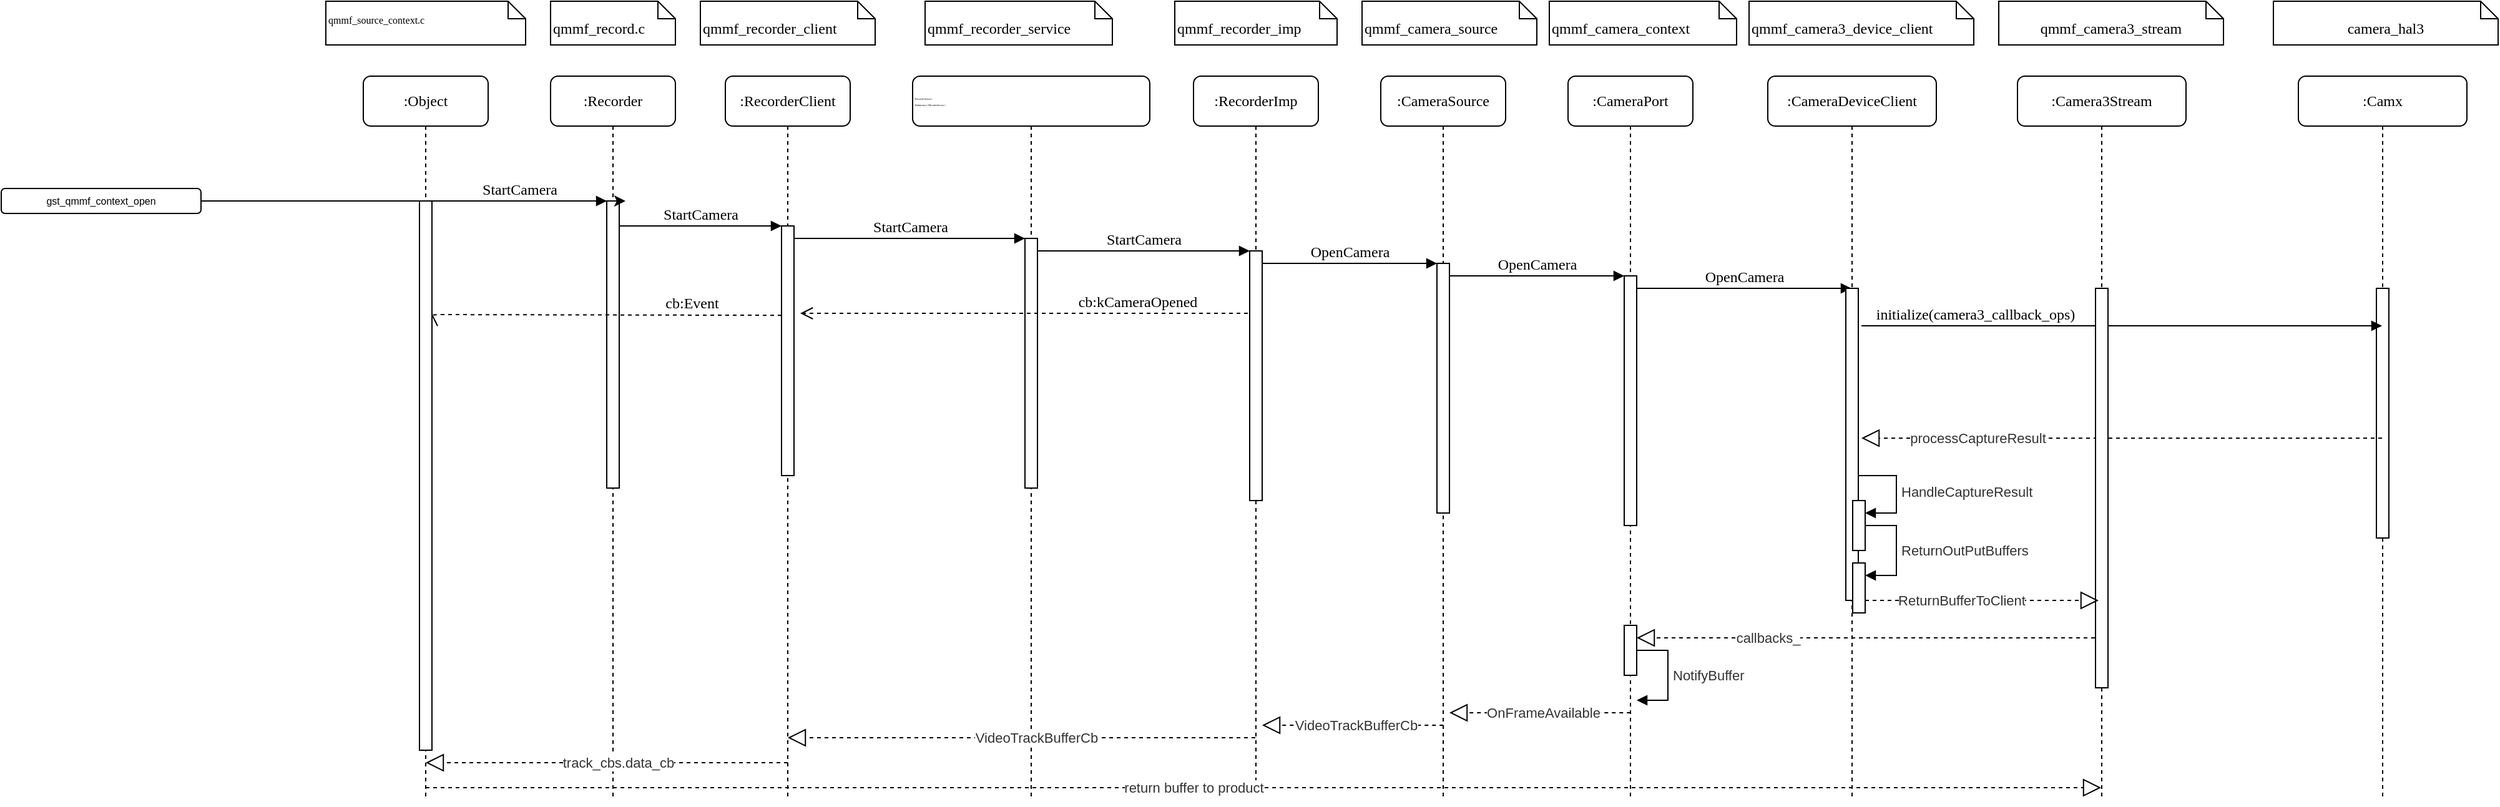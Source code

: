 <mxfile version="20.8.23" type="github">
  <diagram name="Page-1" id="13e1069c-82ec-6db2-03f1-153e76fe0fe0">
    <mxGraphModel dx="2534" dy="834" grid="1" gridSize="10" guides="1" tooltips="1" connect="1" arrows="1" fold="1" page="1" pageScale="1" pageWidth="1100" pageHeight="850" background="none" math="0" shadow="0">
      <root>
        <mxCell id="0" />
        <mxCell id="1" parent="0" />
        <mxCell id="7baba1c4bc27f4b0-2" value=":Recorder" style="shape=umlLifeline;perimeter=lifelinePerimeter;whiteSpace=wrap;html=1;container=1;collapsible=0;recursiveResize=0;outlineConnect=0;rounded=1;shadow=0;comic=0;labelBackgroundColor=none;strokeWidth=1;fontFamily=Verdana;fontSize=12;align=center;" parent="1" vertex="1">
          <mxGeometry x="-30" y="90" width="100" height="580" as="geometry" />
        </mxCell>
        <mxCell id="7baba1c4bc27f4b0-10" value="" style="html=1;points=[];perimeter=orthogonalPerimeter;rounded=0;shadow=0;comic=0;labelBackgroundColor=none;strokeWidth=1;fontFamily=Verdana;fontSize=12;align=center;" parent="7baba1c4bc27f4b0-2" vertex="1">
          <mxGeometry x="45" y="100" width="10" height="230" as="geometry" />
        </mxCell>
        <mxCell id="iy7BLxSKBUo0kFP7QP4m-23" value="cb:Event" style="html=1;verticalAlign=bottom;endArrow=open;dashed=1;endSize=8;labelBackgroundColor=none;fontFamily=Verdana;fontSize=12;edgeStyle=elbowEdgeStyle;elbow=vertical;exitX=0;exitY=0.358;exitDx=0;exitDy=0;exitPerimeter=0;" parent="7baba1c4bc27f4b0-2" source="7baba1c4bc27f4b0-13" edge="1">
          <mxGeometry x="-0.481" relative="1" as="geometry">
            <mxPoint x="-95" y="190" as="targetPoint" />
            <Array as="points" />
            <mxPoint x="270" y="190" as="sourcePoint" />
            <mxPoint as="offset" />
          </mxGeometry>
        </mxCell>
        <mxCell id="7baba1c4bc27f4b0-3" value=":RecorderClient" style="shape=umlLifeline;perimeter=lifelinePerimeter;whiteSpace=wrap;html=1;container=1;collapsible=0;recursiveResize=0;outlineConnect=0;rounded=1;shadow=0;comic=0;labelBackgroundColor=none;strokeWidth=1;fontFamily=Verdana;fontSize=12;align=center;" parent="1" vertex="1">
          <mxGeometry x="110" y="90" width="100" height="580" as="geometry" />
        </mxCell>
        <mxCell id="7baba1c4bc27f4b0-13" value="" style="html=1;points=[];perimeter=orthogonalPerimeter;rounded=0;shadow=0;comic=0;labelBackgroundColor=none;strokeWidth=1;fontFamily=Verdana;fontSize=12;align=center;" parent="7baba1c4bc27f4b0-3" vertex="1">
          <mxGeometry x="45" y="120" width="10" height="200" as="geometry" />
        </mxCell>
        <mxCell id="oGo6HksdFG2CbkmMa-SZ-24" value="" style="endArrow=block;dashed=1;endFill=0;endSize=12;html=1;rounded=0;fontSize=11;fontColor=#333333;" parent="7baba1c4bc27f4b0-3" target="7baba1c4bc27f4b0-8" edge="1">
          <mxGeometry width="160" relative="1" as="geometry">
            <mxPoint x="50" y="550" as="sourcePoint" />
            <mxPoint x="-235" y="550" as="targetPoint" />
            <Array as="points" />
          </mxGeometry>
        </mxCell>
        <mxCell id="oGo6HksdFG2CbkmMa-SZ-25" value="track_cbs.data_cb" style="edgeLabel;html=1;align=center;verticalAlign=middle;resizable=0;points=[];fontSize=11;fontColor=#333333;" parent="oGo6HksdFG2CbkmMa-SZ-24" vertex="1" connectable="0">
          <mxGeometry x="-0.079" relative="1" as="geometry">
            <mxPoint x="-3" as="offset" />
          </mxGeometry>
        </mxCell>
        <mxCell id="7baba1c4bc27f4b0-4" value="&lt;p style=&quot;font-size: 2px;&quot;&gt;RecorderService:&lt;/p&gt;&lt;p style=&quot;font-size: 2px;&quot;&gt;BnInterface&amp;lt;IRcoiderService&amp;gt;&lt;/p&gt;" style="shape=umlLifeline;perimeter=lifelinePerimeter;whiteSpace=wrap;html=1;container=1;collapsible=0;recursiveResize=0;outlineConnect=0;rounded=1;shadow=0;comic=0;labelBackgroundColor=none;strokeWidth=1;fontFamily=Verdana;fontSize=2;align=left;" parent="1" vertex="1">
          <mxGeometry x="260" y="90" width="190" height="580" as="geometry" />
        </mxCell>
        <mxCell id="iy7BLxSKBUo0kFP7QP4m-6" value="" style="html=1;points=[];perimeter=orthogonalPerimeter;rounded=0;shadow=0;comic=0;labelBackgroundColor=none;strokeWidth=1;fontFamily=Verdana;fontSize=12;align=center;" parent="7baba1c4bc27f4b0-4" vertex="1">
          <mxGeometry x="90" y="130" width="10" height="200" as="geometry" />
        </mxCell>
        <mxCell id="iy7BLxSKBUo0kFP7QP4m-10" value="StartCamera" style="html=1;verticalAlign=bottom;endArrow=block;labelBackgroundColor=none;fontFamily=Verdana;fontSize=12;edgeStyle=elbowEdgeStyle;elbow=vertical;entryX=0;entryY=0;entryDx=0;entryDy=0;entryPerimeter=0;" parent="7baba1c4bc27f4b0-4" target="iy7BLxSKBUo0kFP7QP4m-9" edge="1">
          <mxGeometry relative="1" as="geometry">
            <mxPoint x="100" y="140" as="sourcePoint" />
            <Array as="points" />
            <mxPoint x="285" y="140" as="targetPoint" />
            <mxPoint as="offset" />
          </mxGeometry>
        </mxCell>
        <mxCell id="7baba1c4bc27f4b0-8" value=":Object" style="shape=umlLifeline;perimeter=lifelinePerimeter;whiteSpace=wrap;html=1;container=1;collapsible=0;recursiveResize=0;outlineConnect=0;rounded=1;shadow=0;comic=0;labelBackgroundColor=none;strokeWidth=1;fontFamily=Verdana;fontSize=12;align=center;" parent="1" vertex="1">
          <mxGeometry x="-180" y="90" width="100" height="580" as="geometry" />
        </mxCell>
        <mxCell id="7baba1c4bc27f4b0-9" value="" style="html=1;points=[];perimeter=orthogonalPerimeter;rounded=0;shadow=0;comic=0;labelBackgroundColor=none;strokeWidth=1;fontFamily=Verdana;fontSize=12;align=center;" parent="7baba1c4bc27f4b0-8" vertex="1">
          <mxGeometry x="45" y="100" width="10" height="440" as="geometry" />
        </mxCell>
        <mxCell id="iy7BLxSKBUo0kFP7QP4m-17" value="cb:kCameraOpened" style="html=1;verticalAlign=bottom;endArrow=open;dashed=1;endSize=8;labelBackgroundColor=none;fontFamily=Verdana;fontSize=12;edgeStyle=elbowEdgeStyle;elbow=vertical;" parent="7baba1c4bc27f4b0-8" source="iy7BLxSKBUo0kFP7QP4m-8" edge="1">
          <mxGeometry x="-0.481" relative="1" as="geometry">
            <mxPoint x="350" y="190" as="targetPoint" />
            <Array as="points" />
            <mxPoint x="1440" y="190" as="sourcePoint" />
            <mxPoint as="offset" />
          </mxGeometry>
        </mxCell>
        <mxCell id="7baba1c4bc27f4b0-17" value="StartCamera" style="html=1;verticalAlign=bottom;endArrow=block;labelBackgroundColor=none;fontFamily=Verdana;fontSize=12;edgeStyle=elbowEdgeStyle;elbow=vertical;" parent="1" source="7baba1c4bc27f4b0-13" edge="1">
          <mxGeometry relative="1" as="geometry">
            <mxPoint x="510" y="220" as="sourcePoint" />
            <Array as="points" />
            <mxPoint x="350" y="220" as="targetPoint" />
            <mxPoint as="offset" />
          </mxGeometry>
        </mxCell>
        <mxCell id="7baba1c4bc27f4b0-11" value="StartCamera" style="html=1;verticalAlign=bottom;endArrow=block;entryX=0;entryY=0;labelBackgroundColor=none;fontFamily=Verdana;fontSize=12;edgeStyle=elbowEdgeStyle;elbow=vertical;" parent="1" source="7baba1c4bc27f4b0-9" target="7baba1c4bc27f4b0-10" edge="1">
          <mxGeometry relative="1" as="geometry">
            <mxPoint x="220" y="190" as="sourcePoint" />
            <mxPoint as="offset" />
          </mxGeometry>
        </mxCell>
        <mxCell id="7baba1c4bc27f4b0-14" value="StartCamera" style="html=1;verticalAlign=bottom;endArrow=block;entryX=0;entryY=0;labelBackgroundColor=none;fontFamily=Verdana;fontSize=12;edgeStyle=elbowEdgeStyle;elbow=vertical;" parent="1" source="7baba1c4bc27f4b0-10" target="7baba1c4bc27f4b0-13" edge="1">
          <mxGeometry relative="1" as="geometry">
            <mxPoint x="370" y="200" as="sourcePoint" />
            <mxPoint as="offset" />
          </mxGeometry>
        </mxCell>
        <mxCell id="7baba1c4bc27f4b0-40" value="&lt;br&gt;qmmf_source_context.c" style="shape=note;whiteSpace=wrap;html=1;size=14;verticalAlign=top;align=left;spacingTop=-6;rounded=0;shadow=0;comic=0;labelBackgroundColor=none;strokeWidth=1;fontFamily=Verdana;fontSize=8;" parent="1" vertex="1">
          <mxGeometry x="-210" y="30" width="160" height="35" as="geometry" />
        </mxCell>
        <mxCell id="7baba1c4bc27f4b0-41" value="&lt;br&gt;qmmf_record.c" style="shape=note;whiteSpace=wrap;html=1;size=14;verticalAlign=top;align=left;spacingTop=-6;rounded=0;shadow=0;comic=0;labelBackgroundColor=none;strokeWidth=1;fontFamily=Verdana;fontSize=12" parent="1" vertex="1">
          <mxGeometry x="-30" y="30" width="100" height="35" as="geometry" />
        </mxCell>
        <mxCell id="7baba1c4bc27f4b0-42" value="&lt;br&gt;qmmf_recorder_client" style="shape=note;whiteSpace=wrap;html=1;size=14;verticalAlign=top;align=left;spacingTop=-6;rounded=0;shadow=0;comic=0;labelBackgroundColor=none;strokeWidth=1;fontFamily=Verdana;fontSize=12" parent="1" vertex="1">
          <mxGeometry x="90" y="30" width="140" height="35" as="geometry" />
        </mxCell>
        <mxCell id="7baba1c4bc27f4b0-43" value="&lt;br&gt;qmmf_recorder_imp" style="shape=note;whiteSpace=wrap;html=1;size=14;verticalAlign=top;align=left;spacingTop=-6;rounded=0;shadow=0;comic=0;labelBackgroundColor=none;strokeWidth=1;fontFamily=Verdana;fontSize=12" parent="1" vertex="1">
          <mxGeometry x="470" y="30" width="130" height="35" as="geometry" />
        </mxCell>
        <mxCell id="iy7BLxSKBUo0kFP7QP4m-2" value="" style="edgeStyle=orthogonalEdgeStyle;rounded=0;orthogonalLoop=1;jettySize=auto;html=1;fontSize=8;" parent="1" source="iy7BLxSKBUo0kFP7QP4m-1" edge="1">
          <mxGeometry relative="1" as="geometry">
            <mxPoint x="30" y="190" as="targetPoint" />
          </mxGeometry>
        </mxCell>
        <mxCell id="iy7BLxSKBUo0kFP7QP4m-1" value="&lt;font style=&quot;font-size: 8px;&quot;&gt;gst_qmmf_context_open&lt;/font&gt;" style="rounded=1;whiteSpace=wrap;html=1;fontSize=5;" parent="1" vertex="1">
          <mxGeometry x="-470" y="180" width="160" height="20" as="geometry" />
        </mxCell>
        <mxCell id="iy7BLxSKBUo0kFP7QP4m-7" value="&lt;br&gt;qmmf_recorder_service" style="shape=note;whiteSpace=wrap;html=1;size=14;verticalAlign=top;align=left;spacingTop=-6;rounded=0;shadow=0;comic=0;labelBackgroundColor=none;strokeWidth=1;fontFamily=Verdana;fontSize=12" parent="1" vertex="1">
          <mxGeometry x="270" y="30" width="150" height="35" as="geometry" />
        </mxCell>
        <mxCell id="iy7BLxSKBUo0kFP7QP4m-8" value=":RecorderImp" style="shape=umlLifeline;perimeter=lifelinePerimeter;whiteSpace=wrap;html=1;container=1;collapsible=0;recursiveResize=0;outlineConnect=0;rounded=1;shadow=0;comic=0;labelBackgroundColor=none;strokeWidth=1;fontFamily=Verdana;fontSize=12;align=center;" parent="1" vertex="1">
          <mxGeometry x="485" y="90" width="100" height="580" as="geometry" />
        </mxCell>
        <mxCell id="iy7BLxSKBUo0kFP7QP4m-9" value="" style="html=1;points=[];perimeter=orthogonalPerimeter;rounded=0;shadow=0;comic=0;labelBackgroundColor=none;strokeWidth=1;fontFamily=Verdana;fontSize=12;align=center;" parent="iy7BLxSKBUo0kFP7QP4m-8" vertex="1">
          <mxGeometry x="45" y="140" width="10" height="200" as="geometry" />
        </mxCell>
        <mxCell id="iy7BLxSKBUo0kFP7QP4m-14" value="&lt;br&gt;qmmf_camera_source" style="shape=note;whiteSpace=wrap;html=1;size=14;verticalAlign=top;align=left;spacingTop=-6;rounded=0;shadow=0;comic=0;labelBackgroundColor=none;strokeWidth=1;fontFamily=Verdana;fontSize=12" parent="1" vertex="1">
          <mxGeometry x="620" y="30" width="140" height="35" as="geometry" />
        </mxCell>
        <mxCell id="iy7BLxSKBUo0kFP7QP4m-15" value=":CameraSource" style="shape=umlLifeline;perimeter=lifelinePerimeter;whiteSpace=wrap;html=1;container=1;collapsible=0;recursiveResize=0;outlineConnect=0;rounded=1;shadow=0;comic=0;labelBackgroundColor=none;strokeWidth=1;fontFamily=Verdana;fontSize=12;align=center;" parent="1" vertex="1">
          <mxGeometry x="635" y="90" width="100" height="580" as="geometry" />
        </mxCell>
        <mxCell id="iy7BLxSKBUo0kFP7QP4m-16" value="" style="html=1;points=[];perimeter=orthogonalPerimeter;rounded=0;shadow=0;comic=0;labelBackgroundColor=none;strokeWidth=1;fontFamily=Verdana;fontSize=12;align=center;" parent="iy7BLxSKBUo0kFP7QP4m-15" vertex="1">
          <mxGeometry x="45" y="150" width="10" height="200" as="geometry" />
        </mxCell>
        <mxCell id="iy7BLxSKBUo0kFP7QP4m-18" value="OpenCamera" style="html=1;verticalAlign=bottom;endArrow=block;labelBackgroundColor=none;fontFamily=Verdana;fontSize=12;edgeStyle=elbowEdgeStyle;elbow=vertical;" parent="iy7BLxSKBUo0kFP7QP4m-15" edge="1">
          <mxGeometry relative="1" as="geometry">
            <mxPoint x="-95" y="150" as="sourcePoint" />
            <Array as="points" />
            <mxPoint x="45" y="150" as="targetPoint" />
            <mxPoint as="offset" />
          </mxGeometry>
        </mxCell>
        <mxCell id="iy7BLxSKBUo0kFP7QP4m-19" value="&lt;br&gt;qmmf_camera_context" style="shape=note;whiteSpace=wrap;html=1;size=14;verticalAlign=top;align=left;spacingTop=-6;rounded=0;shadow=0;comic=0;labelBackgroundColor=none;strokeWidth=1;fontFamily=Verdana;fontSize=12" parent="1" vertex="1">
          <mxGeometry x="770" y="30" width="150" height="35" as="geometry" />
        </mxCell>
        <mxCell id="iy7BLxSKBUo0kFP7QP4m-20" value=":CameraPort" style="shape=umlLifeline;perimeter=lifelinePerimeter;whiteSpace=wrap;html=1;container=1;collapsible=0;recursiveResize=0;outlineConnect=0;rounded=1;shadow=0;comic=0;labelBackgroundColor=none;strokeWidth=1;fontFamily=Verdana;fontSize=12;align=center;" parent="1" vertex="1">
          <mxGeometry x="785" y="90" width="100" height="580" as="geometry" />
        </mxCell>
        <mxCell id="iy7BLxSKBUo0kFP7QP4m-21" value="" style="html=1;points=[];perimeter=orthogonalPerimeter;rounded=0;shadow=0;comic=0;labelBackgroundColor=none;strokeWidth=1;fontFamily=Verdana;fontSize=12;align=center;" parent="iy7BLxSKBUo0kFP7QP4m-20" vertex="1">
          <mxGeometry x="45" y="160" width="10" height="200" as="geometry" />
        </mxCell>
        <mxCell id="iy7BLxSKBUo0kFP7QP4m-30" value="OpenCamera" style="html=1;verticalAlign=bottom;endArrow=block;labelBackgroundColor=none;fontFamily=Verdana;fontSize=12;edgeStyle=elbowEdgeStyle;elbow=vertical;" parent="iy7BLxSKBUo0kFP7QP4m-20" target="iy7BLxSKBUo0kFP7QP4m-28" edge="1">
          <mxGeometry relative="1" as="geometry">
            <mxPoint x="55" y="170" as="sourcePoint" />
            <Array as="points" />
            <mxPoint x="195" y="170" as="targetPoint" />
            <mxPoint as="offset" />
          </mxGeometry>
        </mxCell>
        <mxCell id="oGo6HksdFG2CbkmMa-SZ-15" value="" style="html=1;points=[];perimeter=orthogonalPerimeter;outlineConnect=0;targetShapes=umlLifeline;portConstraint=eastwest;newEdgeStyle={&quot;edgeStyle&quot;:&quot;elbowEdgeStyle&quot;,&quot;elbow&quot;:&quot;vertical&quot;,&quot;curved&quot;:0,&quot;rounded&quot;:0};labelBackgroundColor=default;fontSize=11;fontColor=#333333;" parent="iy7BLxSKBUo0kFP7QP4m-20" vertex="1">
          <mxGeometry x="45" y="440" width="10" height="40" as="geometry" />
        </mxCell>
        <mxCell id="oGo6HksdFG2CbkmMa-SZ-16" value="NotifyBuffer" style="html=1;align=left;spacingLeft=2;endArrow=block;rounded=0;edgeStyle=orthogonalEdgeStyle;curved=0;rounded=0;fontSize=11;fontColor=#333333;" parent="iy7BLxSKBUo0kFP7QP4m-20" source="oGo6HksdFG2CbkmMa-SZ-15" edge="1">
          <mxGeometry relative="1" as="geometry">
            <mxPoint x="62" y="470" as="sourcePoint" />
            <Array as="points">
              <mxPoint x="80" y="460" />
              <mxPoint x="80" y="500" />
            </Array>
            <mxPoint x="55" y="500" as="targetPoint" />
          </mxGeometry>
        </mxCell>
        <mxCell id="iy7BLxSKBUo0kFP7QP4m-22" value="OpenCamera" style="html=1;verticalAlign=bottom;endArrow=block;labelBackgroundColor=none;fontFamily=Verdana;fontSize=12;edgeStyle=elbowEdgeStyle;elbow=vertical;" parent="1" edge="1">
          <mxGeometry relative="1" as="geometry">
            <mxPoint x="690" y="250" as="sourcePoint" />
            <Array as="points" />
            <mxPoint x="830" y="250" as="targetPoint" />
            <mxPoint as="offset" />
          </mxGeometry>
        </mxCell>
        <mxCell id="iy7BLxSKBUo0kFP7QP4m-27" value="&lt;br&gt;qmmf_camera3_device_client" style="shape=note;whiteSpace=wrap;html=1;size=14;verticalAlign=top;align=left;spacingTop=-6;rounded=0;shadow=0;comic=0;labelBackgroundColor=none;strokeWidth=1;fontFamily=Verdana;fontSize=12" parent="1" vertex="1">
          <mxGeometry x="930" y="30" width="180" height="35" as="geometry" />
        </mxCell>
        <mxCell id="iy7BLxSKBUo0kFP7QP4m-28" value=":CameraDeviceClient" style="shape=umlLifeline;perimeter=lifelinePerimeter;whiteSpace=wrap;html=1;container=1;collapsible=0;recursiveResize=0;outlineConnect=0;rounded=1;shadow=0;comic=0;labelBackgroundColor=none;strokeWidth=1;fontFamily=Verdana;fontSize=12;align=center;" parent="1" vertex="1">
          <mxGeometry x="945" y="90" width="135" height="580" as="geometry" />
        </mxCell>
        <mxCell id="iy7BLxSKBUo0kFP7QP4m-29" value="" style="html=1;points=[];perimeter=orthogonalPerimeter;rounded=0;shadow=0;comic=0;labelBackgroundColor=none;strokeWidth=1;fontFamily=Verdana;fontSize=12;align=center;" parent="iy7BLxSKBUo0kFP7QP4m-28" vertex="1">
          <mxGeometry x="62.5" y="170" width="10" height="250" as="geometry" />
        </mxCell>
        <mxCell id="oGo6HksdFG2CbkmMa-SZ-6" value="" style="html=1;points=[];perimeter=orthogonalPerimeter;outlineConnect=0;targetShapes=umlLifeline;portConstraint=eastwest;newEdgeStyle={&quot;edgeStyle&quot;:&quot;elbowEdgeStyle&quot;,&quot;elbow&quot;:&quot;vertical&quot;,&quot;curved&quot;:0,&quot;rounded&quot;:0};labelBackgroundColor=default;fontSize=11;fontColor=#333333;" parent="iy7BLxSKBUo0kFP7QP4m-28" vertex="1">
          <mxGeometry x="68" y="340" width="10" height="40" as="geometry" />
        </mxCell>
        <mxCell id="oGo6HksdFG2CbkmMa-SZ-7" value="HandleCaptureResult" style="html=1;align=left;spacingLeft=2;endArrow=block;rounded=0;edgeStyle=orthogonalEdgeStyle;curved=0;rounded=0;fontSize=11;fontColor=#333333;" parent="iy7BLxSKBUo0kFP7QP4m-28" target="oGo6HksdFG2CbkmMa-SZ-6" edge="1">
          <mxGeometry relative="1" as="geometry">
            <mxPoint x="73" y="320" as="sourcePoint" />
            <Array as="points">
              <mxPoint x="103" y="350" />
            </Array>
          </mxGeometry>
        </mxCell>
        <mxCell id="oGo6HksdFG2CbkmMa-SZ-9" value="" style="html=1;points=[];perimeter=orthogonalPerimeter;outlineConnect=0;targetShapes=umlLifeline;portConstraint=eastwest;newEdgeStyle={&quot;edgeStyle&quot;:&quot;elbowEdgeStyle&quot;,&quot;elbow&quot;:&quot;vertical&quot;,&quot;curved&quot;:0,&quot;rounded&quot;:0};labelBackgroundColor=default;fontSize=11;fontColor=#333333;" parent="iy7BLxSKBUo0kFP7QP4m-28" vertex="1">
          <mxGeometry x="68" y="390" width="10" height="40" as="geometry" />
        </mxCell>
        <mxCell id="oGo6HksdFG2CbkmMa-SZ-10" value="ReturnOutPutBuffers" style="html=1;align=left;spacingLeft=2;endArrow=block;rounded=0;edgeStyle=orthogonalEdgeStyle;curved=0;rounded=0;fontSize=11;fontColor=#333333;" parent="iy7BLxSKBUo0kFP7QP4m-28" source="oGo6HksdFG2CbkmMa-SZ-6" target="oGo6HksdFG2CbkmMa-SZ-9" edge="1">
          <mxGeometry relative="1" as="geometry">
            <mxPoint x="85" y="370" as="sourcePoint" />
            <Array as="points">
              <mxPoint x="103" y="360" />
              <mxPoint x="103" y="400" />
            </Array>
          </mxGeometry>
        </mxCell>
        <mxCell id="oGo6HksdFG2CbkmMa-SZ-13" value="" style="endArrow=block;dashed=1;endFill=0;endSize=12;html=1;rounded=0;fontSize=11;fontColor=#333333;" parent="iy7BLxSKBUo0kFP7QP4m-28" edge="1">
          <mxGeometry width="160" relative="1" as="geometry">
            <mxPoint x="262" y="450" as="sourcePoint" />
            <mxPoint x="-105" y="450" as="targetPoint" />
          </mxGeometry>
        </mxCell>
        <mxCell id="oGo6HksdFG2CbkmMa-SZ-14" value="callbacks_" style="edgeLabel;html=1;align=center;verticalAlign=middle;resizable=0;points=[];fontSize=11;fontColor=#333333;" parent="oGo6HksdFG2CbkmMa-SZ-13" vertex="1" connectable="0">
          <mxGeometry x="-0.079" relative="1" as="geometry">
            <mxPoint x="-93" as="offset" />
          </mxGeometry>
        </mxCell>
        <mxCell id="iy7BLxSKBUo0kFP7QP4m-31" value="&lt;br&gt;camera_hal3" style="shape=note;whiteSpace=wrap;html=1;size=14;verticalAlign=top;align=center;spacingTop=-6;rounded=0;shadow=0;comic=0;labelBackgroundColor=none;strokeWidth=1;fontFamily=Verdana;fontSize=12" parent="1" vertex="1">
          <mxGeometry x="1350" y="30" width="180" height="35" as="geometry" />
        </mxCell>
        <mxCell id="iy7BLxSKBUo0kFP7QP4m-32" value=":Camx" style="shape=umlLifeline;perimeter=lifelinePerimeter;whiteSpace=wrap;html=1;container=1;collapsible=0;recursiveResize=0;outlineConnect=0;rounded=1;shadow=0;comic=0;labelBackgroundColor=none;strokeWidth=1;fontFamily=Verdana;fontSize=12;align=center;" parent="1" vertex="1">
          <mxGeometry x="1370" y="90" width="135" height="580" as="geometry" />
        </mxCell>
        <mxCell id="iy7BLxSKBUo0kFP7QP4m-33" value="" style="html=1;points=[];perimeter=orthogonalPerimeter;rounded=0;shadow=0;comic=0;labelBackgroundColor=none;strokeWidth=1;fontFamily=Verdana;fontSize=12;align=center;" parent="iy7BLxSKBUo0kFP7QP4m-32" vertex="1">
          <mxGeometry x="62.5" y="170" width="10" height="200" as="geometry" />
        </mxCell>
        <mxCell id="iy7BLxSKBUo0kFP7QP4m-38" value="initialize(camera3_callback_ops)" style="html=1;verticalAlign=bottom;endArrow=block;labelBackgroundColor=none;fontFamily=Verdana;fontSize=12;edgeStyle=elbowEdgeStyle;elbow=vertical;" parent="1" target="iy7BLxSKBUo0kFP7QP4m-32" edge="1">
          <mxGeometry x="-0.567" relative="1" as="geometry">
            <mxPoint x="1020" y="290" as="sourcePoint" />
            <Array as="points" />
            <mxPoint x="1238" y="290" as="targetPoint" />
            <mxPoint as="offset" />
          </mxGeometry>
        </mxCell>
        <mxCell id="oGo6HksdFG2CbkmMa-SZ-1" value="" style="endArrow=block;dashed=1;endFill=0;endSize=12;html=1;rounded=0;fontSize=11;fontColor=#333333;" parent="1" source="iy7BLxSKBUo0kFP7QP4m-32" edge="1">
          <mxGeometry width="160" relative="1" as="geometry">
            <mxPoint x="1040" y="340" as="sourcePoint" />
            <mxPoint x="1020" y="380" as="targetPoint" />
          </mxGeometry>
        </mxCell>
        <mxCell id="oGo6HksdFG2CbkmMa-SZ-2" value="processCaptureResult" style="edgeLabel;html=1;align=center;verticalAlign=middle;resizable=0;points=[];fontSize=11;fontColor=#333333;" parent="oGo6HksdFG2CbkmMa-SZ-1" vertex="1" connectable="0">
          <mxGeometry x="-0.079" relative="1" as="geometry">
            <mxPoint x="-132" as="offset" />
          </mxGeometry>
        </mxCell>
        <mxCell id="oGo6HksdFG2CbkmMa-SZ-3" value="&lt;br style=&quot;border-color: var(--border-color); text-align: left;&quot;&gt;qmmf_camera3_stream" style="shape=note;whiteSpace=wrap;html=1;size=14;verticalAlign=top;align=center;spacingTop=-6;rounded=0;shadow=0;comic=0;labelBackgroundColor=none;strokeWidth=1;fontFamily=Verdana;fontSize=12" parent="1" vertex="1">
          <mxGeometry x="1130" y="30" width="180" height="35" as="geometry" />
        </mxCell>
        <mxCell id="oGo6HksdFG2CbkmMa-SZ-4" value=":Camera3Stream" style="shape=umlLifeline;perimeter=lifelinePerimeter;whiteSpace=wrap;html=1;container=1;collapsible=0;recursiveResize=0;outlineConnect=0;rounded=1;shadow=0;comic=0;labelBackgroundColor=none;strokeWidth=1;fontFamily=Verdana;fontSize=12;align=center;" parent="1" vertex="1">
          <mxGeometry x="1145" y="90" width="135" height="580" as="geometry" />
        </mxCell>
        <mxCell id="oGo6HksdFG2CbkmMa-SZ-5" value="" style="html=1;points=[];perimeter=orthogonalPerimeter;rounded=0;shadow=0;comic=0;labelBackgroundColor=none;strokeWidth=1;fontFamily=Verdana;fontSize=12;align=center;" parent="oGo6HksdFG2CbkmMa-SZ-4" vertex="1">
          <mxGeometry x="62.5" y="170" width="10" height="320" as="geometry" />
        </mxCell>
        <mxCell id="oGo6HksdFG2CbkmMa-SZ-11" value="" style="endArrow=block;dashed=1;endFill=0;endSize=12;html=1;rounded=0;fontSize=11;fontColor=#333333;" parent="oGo6HksdFG2CbkmMa-SZ-4" source="oGo6HksdFG2CbkmMa-SZ-9" edge="1">
          <mxGeometry width="160" relative="1" as="geometry">
            <mxPoint x="-15" y="420" as="sourcePoint" />
            <mxPoint x="65" y="420" as="targetPoint" />
          </mxGeometry>
        </mxCell>
        <mxCell id="oGo6HksdFG2CbkmMa-SZ-12" value="ReturnBufferToClient" style="edgeLabel;html=1;align=center;verticalAlign=middle;resizable=0;points=[];fontSize=11;fontColor=#333333;" parent="oGo6HksdFG2CbkmMa-SZ-11" vertex="1" connectable="0">
          <mxGeometry x="-0.079" relative="1" as="geometry">
            <mxPoint x="-9" as="offset" />
          </mxGeometry>
        </mxCell>
        <mxCell id="oGo6HksdFG2CbkmMa-SZ-17" value="" style="endArrow=block;dashed=1;endFill=0;endSize=12;html=1;rounded=0;fontSize=11;fontColor=#333333;" parent="1" edge="1">
          <mxGeometry width="160" relative="1" as="geometry">
            <mxPoint x="835.12" y="600" as="sourcePoint" />
            <mxPoint x="689.995" y="600" as="targetPoint" />
          </mxGeometry>
        </mxCell>
        <mxCell id="oGo6HksdFG2CbkmMa-SZ-18" value="OnFrameAvailable" style="edgeLabel;html=1;align=center;verticalAlign=middle;resizable=0;points=[];fontSize=11;fontColor=#333333;" parent="oGo6HksdFG2CbkmMa-SZ-17" vertex="1" connectable="0">
          <mxGeometry x="-0.079" relative="1" as="geometry">
            <mxPoint x="-3" as="offset" />
          </mxGeometry>
        </mxCell>
        <mxCell id="oGo6HksdFG2CbkmMa-SZ-20" value="" style="endArrow=block;dashed=1;endFill=0;endSize=12;html=1;rounded=0;fontSize=11;fontColor=#333333;" parent="1" edge="1">
          <mxGeometry width="160" relative="1" as="geometry">
            <mxPoint x="685.13" y="610" as="sourcePoint" />
            <mxPoint x="540.005" y="610" as="targetPoint" />
          </mxGeometry>
        </mxCell>
        <mxCell id="oGo6HksdFG2CbkmMa-SZ-21" value="VideoTrackBufferCb" style="edgeLabel;html=1;align=center;verticalAlign=middle;resizable=0;points=[];fontSize=11;fontColor=#333333;" parent="oGo6HksdFG2CbkmMa-SZ-20" vertex="1" connectable="0">
          <mxGeometry x="-0.079" relative="1" as="geometry">
            <mxPoint x="-3" as="offset" />
          </mxGeometry>
        </mxCell>
        <mxCell id="oGo6HksdFG2CbkmMa-SZ-22" value="" style="endArrow=block;dashed=1;endFill=0;endSize=12;html=1;rounded=0;fontSize=11;fontColor=#333333;" parent="1" source="iy7BLxSKBUo0kFP7QP4m-8" target="7baba1c4bc27f4b0-3" edge="1">
          <mxGeometry width="160" relative="1" as="geometry">
            <mxPoint x="505.12" y="620" as="sourcePoint" />
            <mxPoint x="359.995" y="620" as="targetPoint" />
            <Array as="points">
              <mxPoint x="470" y="620" />
            </Array>
          </mxGeometry>
        </mxCell>
        <mxCell id="oGo6HksdFG2CbkmMa-SZ-23" value="VideoTrackBufferCb" style="edgeLabel;html=1;align=center;verticalAlign=middle;resizable=0;points=[];fontSize=11;fontColor=#333333;" parent="oGo6HksdFG2CbkmMa-SZ-22" vertex="1" connectable="0">
          <mxGeometry x="-0.079" relative="1" as="geometry">
            <mxPoint x="-3" as="offset" />
          </mxGeometry>
        </mxCell>
        <mxCell id="oGo6HksdFG2CbkmMa-SZ-26" value="" style="endArrow=block;dashed=1;endFill=0;endSize=12;html=1;rounded=0;fontSize=11;fontColor=#333333;" parent="1" source="7baba1c4bc27f4b0-8" target="oGo6HksdFG2CbkmMa-SZ-4" edge="1">
          <mxGeometry width="160" relative="1" as="geometry">
            <mxPoint x="190" y="730" as="sourcePoint" />
            <mxPoint x="-100" y="730" as="targetPoint" />
            <Array as="points">
              <mxPoint x="680" y="660" />
            </Array>
          </mxGeometry>
        </mxCell>
        <mxCell id="oGo6HksdFG2CbkmMa-SZ-27" value="return buffer to product" style="edgeLabel;html=1;align=center;verticalAlign=middle;resizable=0;points=[];fontSize=11;fontColor=#333333;" parent="oGo6HksdFG2CbkmMa-SZ-26" vertex="1" connectable="0">
          <mxGeometry x="-0.079" relative="1" as="geometry">
            <mxPoint x="-3" as="offset" />
          </mxGeometry>
        </mxCell>
      </root>
    </mxGraphModel>
  </diagram>
</mxfile>
